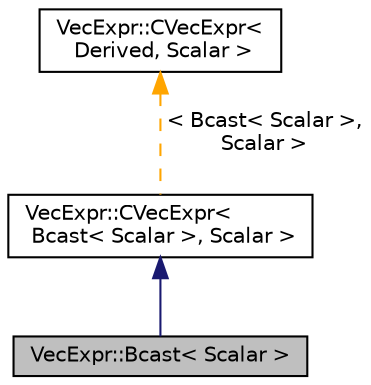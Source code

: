 digraph "VecExpr::Bcast&lt; Scalar &gt;"
{
 // LATEX_PDF_SIZE
  edge [fontname="Helvetica",fontsize="10",labelfontname="Helvetica",labelfontsize="10"];
  node [fontname="Helvetica",fontsize="10",shape=record];
  Node1 [label="VecExpr::Bcast\< Scalar \>",height=0.2,width=0.4,color="black", fillcolor="grey75", style="filled", fontcolor="black",tooltip="Expression class to broadcast a scalar value. Allows implementing \"vector-scalar\" operations re-using..."];
  Node2 -> Node1 [dir="back",color="midnightblue",fontsize="10",style="solid",fontname="Helvetica"];
  Node2 [label="VecExpr::CVecExpr\<\l Bcast\< Scalar \>, Scalar \>",height=0.2,width=0.4,color="black", fillcolor="white", style="filled",URL="$classVecExpr_1_1CVecExpr.html",tooltip=" "];
  Node3 -> Node2 [dir="back",color="orange",fontsize="10",style="dashed",label=" \< Bcast\< Scalar \>,\l Scalar \>" ,fontname="Helvetica"];
  Node3 [label="VecExpr::CVecExpr\<\l Derived, Scalar \>",height=0.2,width=0.4,color="black", fillcolor="white", style="filled",URL="$classVecExpr_1_1CVecExpr.html",tooltip="Base vector expression class."];
}
